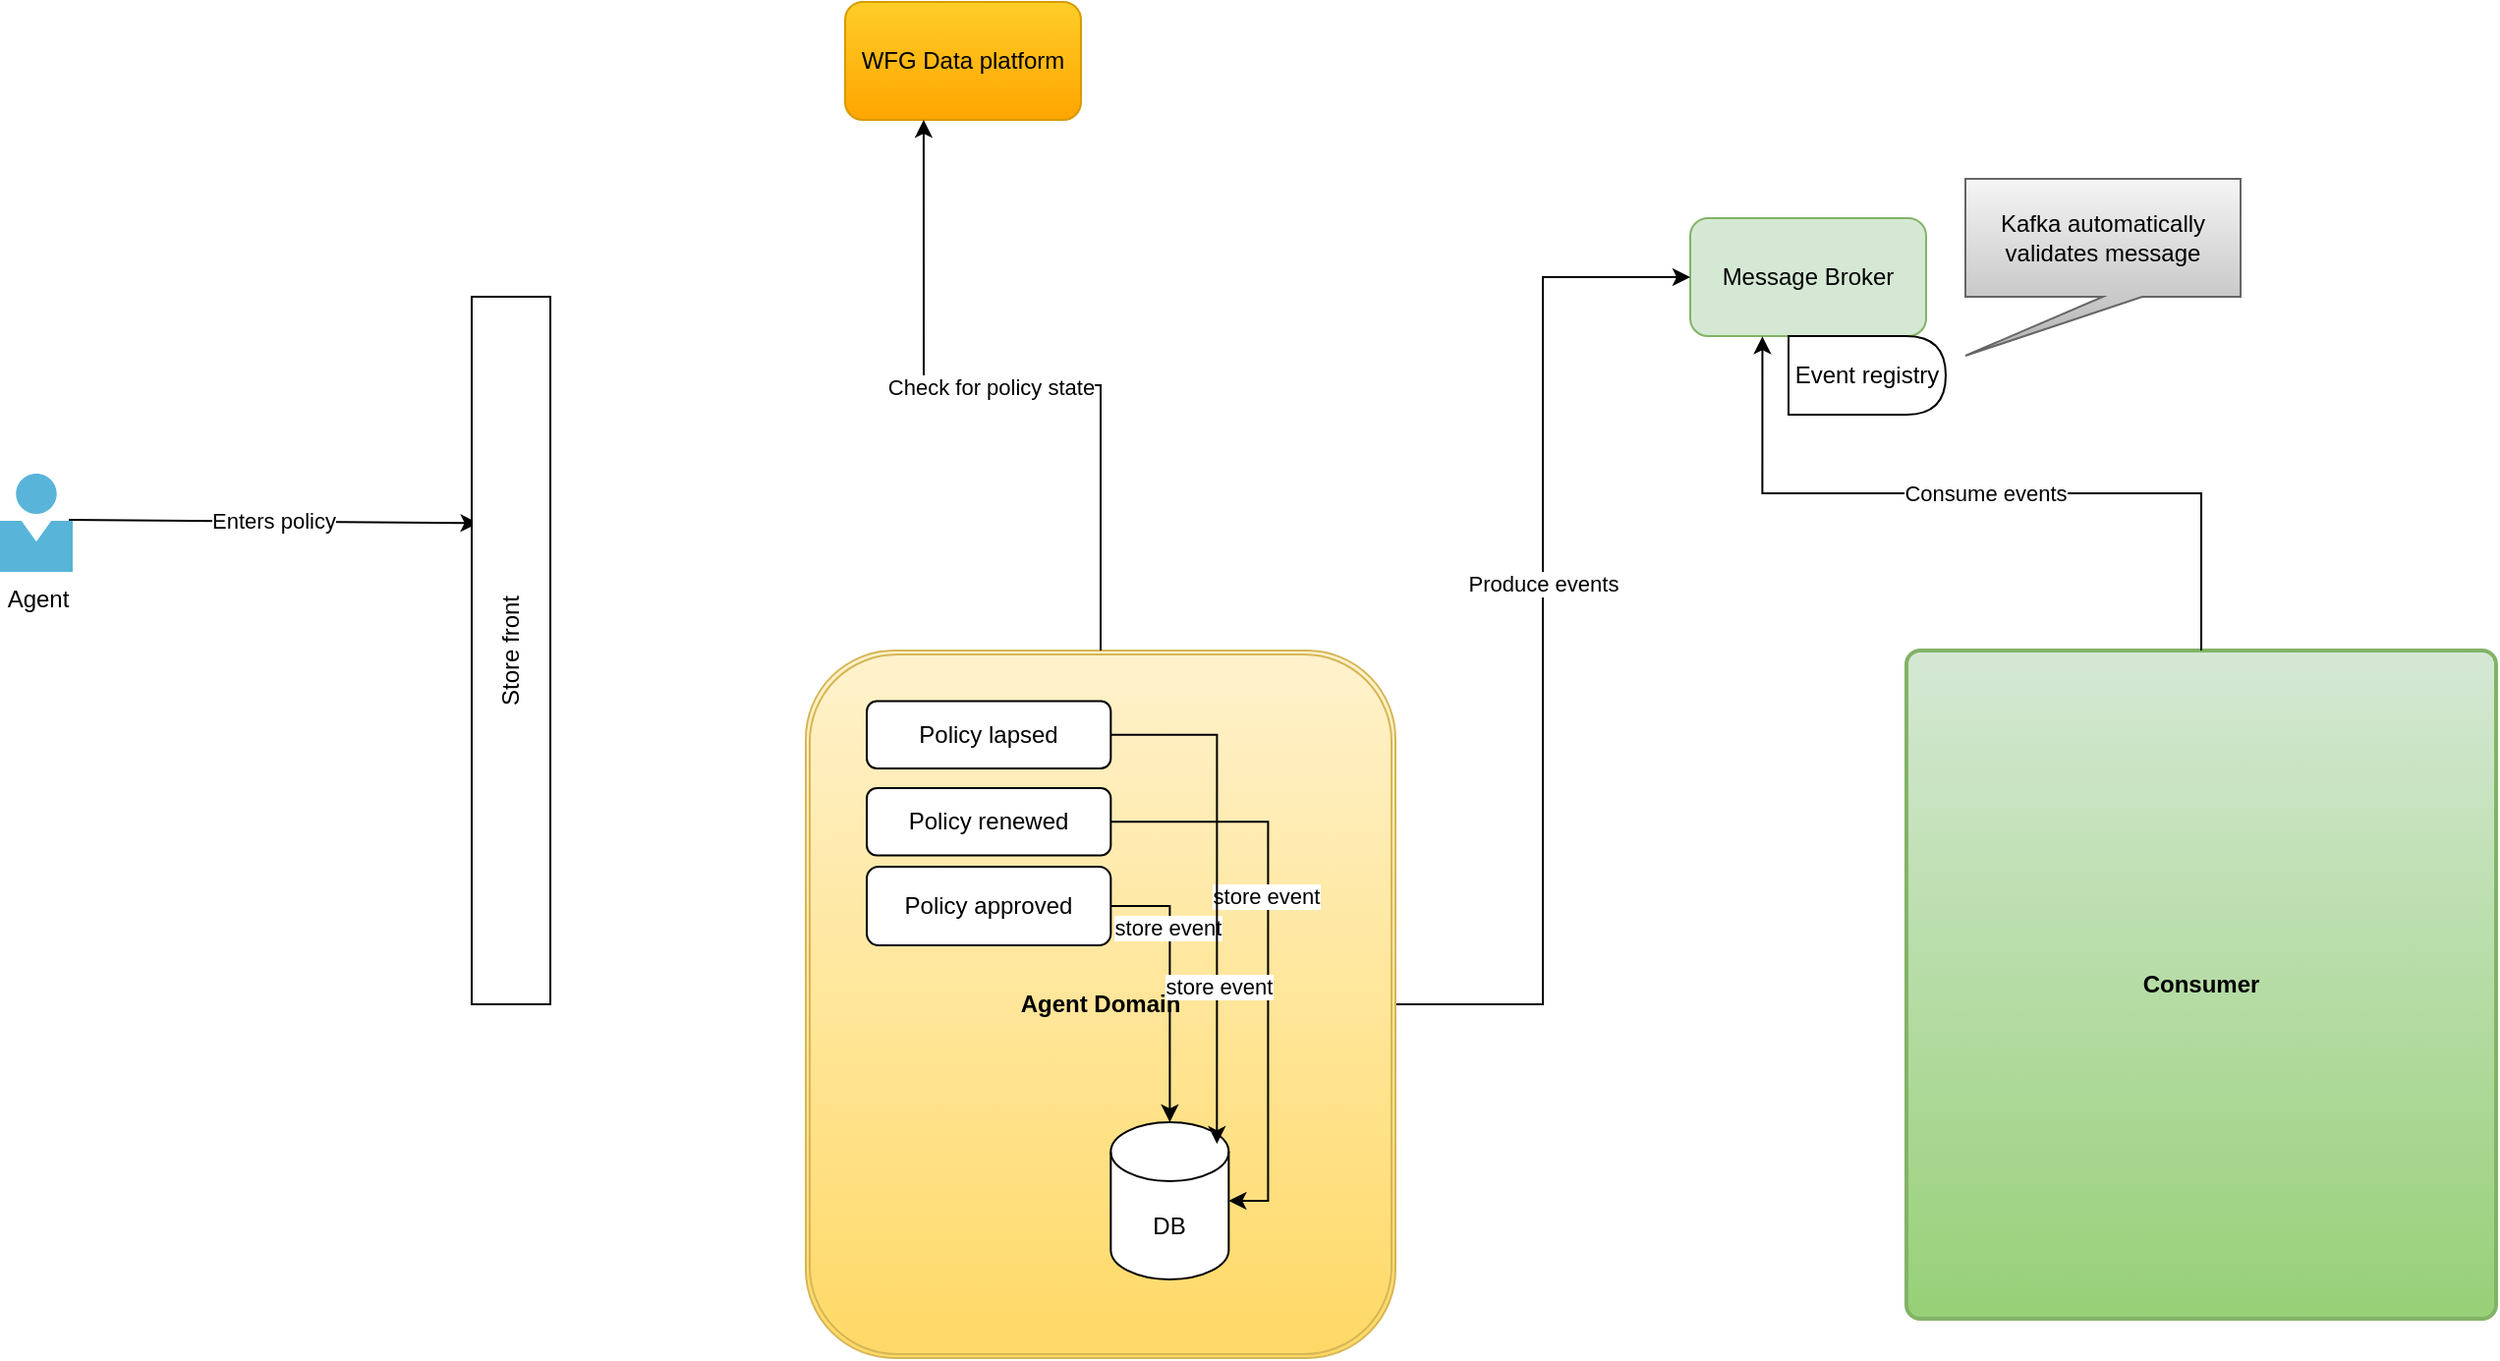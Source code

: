 <mxfile version="27.2.0">
  <diagram name="Page-1" id="xXGnbvc1p2iJjgl3LUql">
    <mxGraphModel dx="2455" dy="919" grid="1" gridSize="10" guides="1" tooltips="1" connect="1" arrows="1" fold="1" page="1" pageScale="1" pageWidth="1100" pageHeight="850" math="0" shadow="0">
      <root>
        <mxCell id="0" />
        <mxCell id="1" parent="0" />
        <mxCell id="N-DxG8cqmjIvkTzkcek1-1" value="WFG&amp;nbsp;&lt;span style=&quot;background-color: transparent; color: light-dark(rgb(0, 0, 0), rgb(255, 255, 255));&quot;&gt;Data platform&lt;/span&gt;" style="rounded=1;whiteSpace=wrap;html=1;fontFamily=Helvetica;fillColor=#ffcd28;strokeColor=#d79b00;gradientColor=#ffa500;" parent="1" vertex="1">
          <mxGeometry x="480" y="60" width="120" height="60" as="geometry" />
        </mxCell>
        <mxCell id="N-DxG8cqmjIvkTzkcek1-6" value="Message Broker" style="rounded=1;whiteSpace=wrap;html=1;fillColor=#d5e8d4;strokeColor=#82b366;" parent="1" vertex="1">
          <mxGeometry x="910" y="170" width="120" height="60" as="geometry" />
        </mxCell>
        <mxCell id="N-DxG8cqmjIvkTzkcek1-8" value="Agent" style="image;sketch=0;aspect=fixed;html=1;points=[];align=center;fontSize=12;image=img/lib/mscae/Person.svg;" parent="1" vertex="1">
          <mxGeometry x="50" y="300" width="37" height="50" as="geometry" />
        </mxCell>
        <mxCell id="N-DxG8cqmjIvkTzkcek1-13" value="Enters policy" style="endArrow=classic;html=1;rounded=0;exitX=0.946;exitY=0.47;exitDx=0;exitDy=0;exitPerimeter=0;entryX=0.68;entryY=0.083;entryDx=0;entryDy=0;entryPerimeter=0;" parent="1" source="N-DxG8cqmjIvkTzkcek1-8" target="N-DxG8cqmjIvkTzkcek1-14" edge="1">
          <mxGeometry width="50" height="50" relative="1" as="geometry">
            <mxPoint x="190" y="370" as="sourcePoint" />
            <mxPoint x="290" y="320" as="targetPoint" />
          </mxGeometry>
        </mxCell>
        <mxCell id="N-DxG8cqmjIvkTzkcek1-14" value="Store front" style="rounded=0;whiteSpace=wrap;html=1;rotation=-90;" parent="1" vertex="1">
          <mxGeometry x="130.01" y="369.99" width="360" height="40" as="geometry" />
        </mxCell>
        <mxCell id="N-DxG8cqmjIvkTzkcek1-53" style="edgeStyle=orthogonalEdgeStyle;rounded=0;orthogonalLoop=1;jettySize=auto;html=1;entryX=0;entryY=0.5;entryDx=0;entryDy=0;" parent="1" source="N-DxG8cqmjIvkTzkcek1-46" target="N-DxG8cqmjIvkTzkcek1-6" edge="1">
          <mxGeometry relative="1" as="geometry" />
        </mxCell>
        <mxCell id="N-DxG8cqmjIvkTzkcek1-59" value="Produce events" style="edgeLabel;html=1;align=center;verticalAlign=middle;resizable=0;points=[];" parent="N-DxG8cqmjIvkTzkcek1-53" vertex="1" connectable="0">
          <mxGeometry x="0.112" relative="1" as="geometry">
            <mxPoint as="offset" />
          </mxGeometry>
        </mxCell>
        <mxCell id="N-DxG8cqmjIvkTzkcek1-46" value="Agent Domain" style="shape=ext;double=1;rounded=1;whiteSpace=wrap;html=1;container=1;fillColor=#fff2cc;gradientColor=#ffd966;strokeColor=#d6b656;fontStyle=1" parent="1" vertex="1">
          <mxGeometry x="460" y="390" width="300" height="360" as="geometry">
            <mxRectangle x="360" y="170" width="50" height="40" as="alternateBounds" />
          </mxGeometry>
        </mxCell>
        <mxCell id="N-DxG8cqmjIvkTzkcek1-43" value="Policy lapsed" style="rounded=1;whiteSpace=wrap;html=1;" parent="N-DxG8cqmjIvkTzkcek1-46" vertex="1">
          <mxGeometry x="31.03" y="25.71" width="124.14" height="34.29" as="geometry" />
        </mxCell>
        <mxCell id="N-DxG8cqmjIvkTzkcek1-44" value="Policy renewed" style="rounded=1;whiteSpace=wrap;html=1;" parent="N-DxG8cqmjIvkTzkcek1-46" vertex="1">
          <mxGeometry x="31.03" y="70" width="124.14" height="34.29" as="geometry" />
        </mxCell>
        <mxCell id="N-DxG8cqmjIvkTzkcek1-56" style="edgeStyle=orthogonalEdgeStyle;rounded=0;orthogonalLoop=1;jettySize=auto;html=1;" parent="N-DxG8cqmjIvkTzkcek1-46" source="N-DxG8cqmjIvkTzkcek1-45" target="N-DxG8cqmjIvkTzkcek1-27" edge="1">
          <mxGeometry relative="1" as="geometry" />
        </mxCell>
        <mxCell id="GN8kewjZp-nTCrNOoT58-3" value="store event" style="edgeLabel;html=1;align=center;verticalAlign=middle;resizable=0;points=[];" vertex="1" connectable="0" parent="N-DxG8cqmjIvkTzkcek1-56">
          <mxGeometry x="-0.414" y="-1" relative="1" as="geometry">
            <mxPoint as="offset" />
          </mxGeometry>
        </mxCell>
        <mxCell id="N-DxG8cqmjIvkTzkcek1-45" value="Policy approved" style="rounded=1;whiteSpace=wrap;html=1;" parent="N-DxG8cqmjIvkTzkcek1-46" vertex="1">
          <mxGeometry x="31.03" y="110" width="124.14" height="40" as="geometry" />
        </mxCell>
        <mxCell id="N-DxG8cqmjIvkTzkcek1-27" value="DB" style="shape=cylinder3;whiteSpace=wrap;html=1;boundedLbl=1;backgroundOutline=1;size=15;" parent="N-DxG8cqmjIvkTzkcek1-46" vertex="1">
          <mxGeometry x="155.171" y="240" width="60" height="80" as="geometry" />
        </mxCell>
        <mxCell id="N-DxG8cqmjIvkTzkcek1-57" style="edgeStyle=orthogonalEdgeStyle;rounded=0;orthogonalLoop=1;jettySize=auto;html=1;entryX=1;entryY=0.5;entryDx=0;entryDy=0;entryPerimeter=0;" parent="N-DxG8cqmjIvkTzkcek1-46" source="N-DxG8cqmjIvkTzkcek1-44" target="N-DxG8cqmjIvkTzkcek1-27" edge="1">
          <mxGeometry relative="1" as="geometry" />
        </mxCell>
        <mxCell id="GN8kewjZp-nTCrNOoT58-1" value="store event" style="edgeLabel;html=1;align=center;verticalAlign=middle;resizable=0;points=[];" vertex="1" connectable="0" parent="N-DxG8cqmjIvkTzkcek1-57">
          <mxGeometry x="-0.194" y="-1" relative="1" as="geometry">
            <mxPoint as="offset" />
          </mxGeometry>
        </mxCell>
        <mxCell id="N-DxG8cqmjIvkTzkcek1-58" style="edgeStyle=orthogonalEdgeStyle;rounded=0;orthogonalLoop=1;jettySize=auto;html=1;entryX=0.9;entryY=0.138;entryDx=0;entryDy=0;entryPerimeter=0;" parent="N-DxG8cqmjIvkTzkcek1-46" source="N-DxG8cqmjIvkTzkcek1-43" target="N-DxG8cqmjIvkTzkcek1-27" edge="1">
          <mxGeometry relative="1" as="geometry" />
        </mxCell>
        <mxCell id="GN8kewjZp-nTCrNOoT58-2" value="store event" style="edgeLabel;html=1;align=center;verticalAlign=middle;resizable=0;points=[];" vertex="1" connectable="0" parent="N-DxG8cqmjIvkTzkcek1-58">
          <mxGeometry x="0.39" y="1" relative="1" as="geometry">
            <mxPoint as="offset" />
          </mxGeometry>
        </mxCell>
        <mxCell id="N-DxG8cqmjIvkTzkcek1-52" style="edgeStyle=orthogonalEdgeStyle;rounded=0;orthogonalLoop=1;jettySize=auto;html=1;entryX=0.333;entryY=1;entryDx=0;entryDy=0;entryPerimeter=0;" parent="1" source="N-DxG8cqmjIvkTzkcek1-46" target="N-DxG8cqmjIvkTzkcek1-1" edge="1">
          <mxGeometry relative="1" as="geometry" />
        </mxCell>
        <mxCell id="GN8kewjZp-nTCrNOoT58-4" value="Check for policy state" style="edgeLabel;html=1;align=center;verticalAlign=middle;resizable=0;points=[];" vertex="1" connectable="0" parent="N-DxG8cqmjIvkTzkcek1-52">
          <mxGeometry x="0.062" y="1" relative="1" as="geometry">
            <mxPoint as="offset" />
          </mxGeometry>
        </mxCell>
        <mxCell id="GN8kewjZp-nTCrNOoT58-5" value="Event registry" style="shape=delay;whiteSpace=wrap;html=1;" vertex="1" parent="1">
          <mxGeometry x="960" y="230" width="80" height="40" as="geometry" />
        </mxCell>
        <mxCell id="GN8kewjZp-nTCrNOoT58-6" value="Kafka automatically validates message" style="shape=callout;whiteSpace=wrap;html=1;perimeter=calloutPerimeter;position2=0;fillColor=#f5f5f5;gradientColor=#b3b3b3;strokeColor=#666666;" vertex="1" parent="1">
          <mxGeometry x="1050" y="150" width="140" height="90" as="geometry" />
        </mxCell>
        <mxCell id="GN8kewjZp-nTCrNOoT58-7" value="Consumer" style="rounded=1;whiteSpace=wrap;html=1;absoluteArcSize=1;arcSize=14;strokeWidth=2;fillColor=#d5e8d4;gradientColor=#97d077;strokeColor=#82b366;fontStyle=1" vertex="1" parent="1">
          <mxGeometry x="1020" y="390" width="300" height="340" as="geometry" />
        </mxCell>
        <mxCell id="GN8kewjZp-nTCrNOoT58-12" style="edgeStyle=orthogonalEdgeStyle;rounded=0;orthogonalLoop=1;jettySize=auto;html=1;entryX=0.306;entryY=1.003;entryDx=0;entryDy=0;entryPerimeter=0;" edge="1" parent="1" source="GN8kewjZp-nTCrNOoT58-7" target="N-DxG8cqmjIvkTzkcek1-6">
          <mxGeometry relative="1" as="geometry" />
        </mxCell>
        <mxCell id="GN8kewjZp-nTCrNOoT58-13" value="Consume events" style="edgeLabel;html=1;align=center;verticalAlign=middle;resizable=0;points=[];" vertex="1" connectable="0" parent="GN8kewjZp-nTCrNOoT58-12">
          <mxGeometry x="-0.008" relative="1" as="geometry">
            <mxPoint as="offset" />
          </mxGeometry>
        </mxCell>
      </root>
    </mxGraphModel>
  </diagram>
</mxfile>
